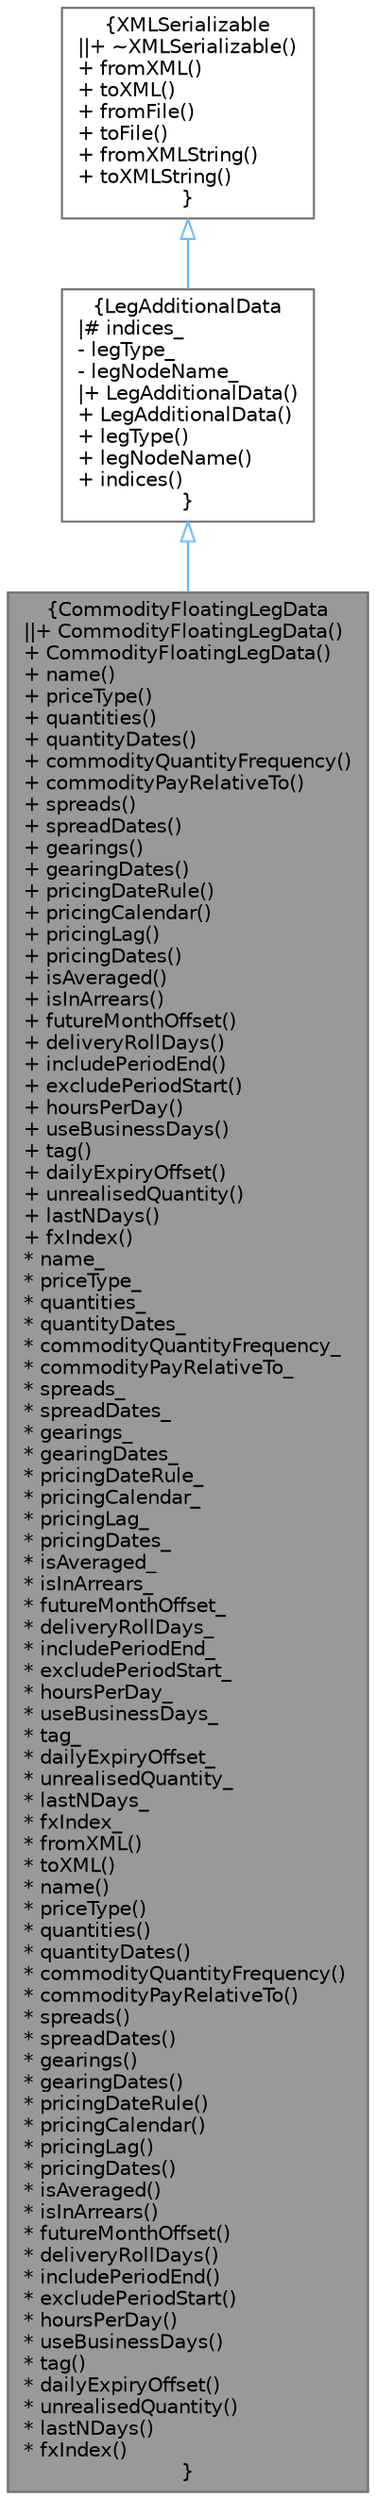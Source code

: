digraph "CommodityFloatingLegData"
{
 // INTERACTIVE_SVG=YES
 // LATEX_PDF_SIZE
  bgcolor="transparent";
  edge [fontname=Helvetica,fontsize=10,labelfontname=Helvetica,labelfontsize=10];
  node [fontname=Helvetica,fontsize=10,shape=box,height=0.2,width=0.4];
  Node1 [label="{CommodityFloatingLegData\n||+ CommodityFloatingLegData()\l+ CommodityFloatingLegData()\l+ name()\l+ priceType()\l+ quantities()\l+ quantityDates()\l+ commodityQuantityFrequency()\l+ commodityPayRelativeTo()\l+ spreads()\l+ spreadDates()\l+ gearings()\l+ gearingDates()\l+ pricingDateRule()\l+ pricingCalendar()\l+ pricingLag()\l+ pricingDates()\l+ isAveraged()\l+ isInArrears()\l+ futureMonthOffset()\l+ deliveryRollDays()\l+ includePeriodEnd()\l+ excludePeriodStart()\l+ hoursPerDay()\l+ useBusinessDays()\l+ tag()\l+ dailyExpiryOffset()\l+ unrealisedQuantity()\l+ lastNDays()\l+ fxIndex()\l* name_\l* priceType_\l* quantities_\l* quantityDates_\l* commodityQuantityFrequency_\l* commodityPayRelativeTo_\l* spreads_\l* spreadDates_\l* gearings_\l* gearingDates_\l* pricingDateRule_\l* pricingCalendar_\l* pricingLag_\l* pricingDates_\l* isAveraged_\l* isInArrears_\l* futureMonthOffset_\l* deliveryRollDays_\l* includePeriodEnd_\l* excludePeriodStart_\l* hoursPerDay_\l* useBusinessDays_\l* tag_\l* dailyExpiryOffset_\l* unrealisedQuantity_\l* lastNDays_\l* fxIndex_\l* fromXML()\l* toXML()\l* name()\l* priceType()\l* quantities()\l* quantityDates()\l* commodityQuantityFrequency()\l* commodityPayRelativeTo()\l* spreads()\l* spreadDates()\l* gearings()\l* gearingDates()\l* pricingDateRule()\l* pricingCalendar()\l* pricingLag()\l* pricingDates()\l* isAveraged()\l* isInArrears()\l* futureMonthOffset()\l* deliveryRollDays()\l* includePeriodEnd()\l* excludePeriodStart()\l* hoursPerDay()\l* useBusinessDays()\l* tag()\l* dailyExpiryOffset()\l* unrealisedQuantity()\l* lastNDays()\l* fxIndex()\l}",height=0.2,width=0.4,color="gray40", fillcolor="grey60", style="filled", fontcolor="black",tooltip=" "];
  Node2 -> Node1 [dir="back",color="steelblue1",style="solid",arrowtail="onormal"];
  Node2 [label="{LegAdditionalData\n|# indices_\l- legType_\l- legNodeName_\l|+ LegAdditionalData()\l+ LegAdditionalData()\l+ legType()\l+ legNodeName()\l+ indices()\l}",height=0.2,width=0.4,color="gray40", fillcolor="white", style="filled",URL="$classore_1_1data_1_1_leg_additional_data.html",tooltip="Serializable Additional Leg Data."];
  Node3 -> Node2 [dir="back",color="steelblue1",style="solid",arrowtail="onormal"];
  Node3 [label="{XMLSerializable\n||+ ~XMLSerializable()\l+ fromXML()\l+ toXML()\l+ fromFile()\l+ toFile()\l+ fromXMLString()\l+ toXMLString()\l}",height=0.2,width=0.4,color="gray40", fillcolor="white", style="filled",URL="$classore_1_1data_1_1_x_m_l_serializable.html",tooltip="Base class for all serializable classes."];
}
